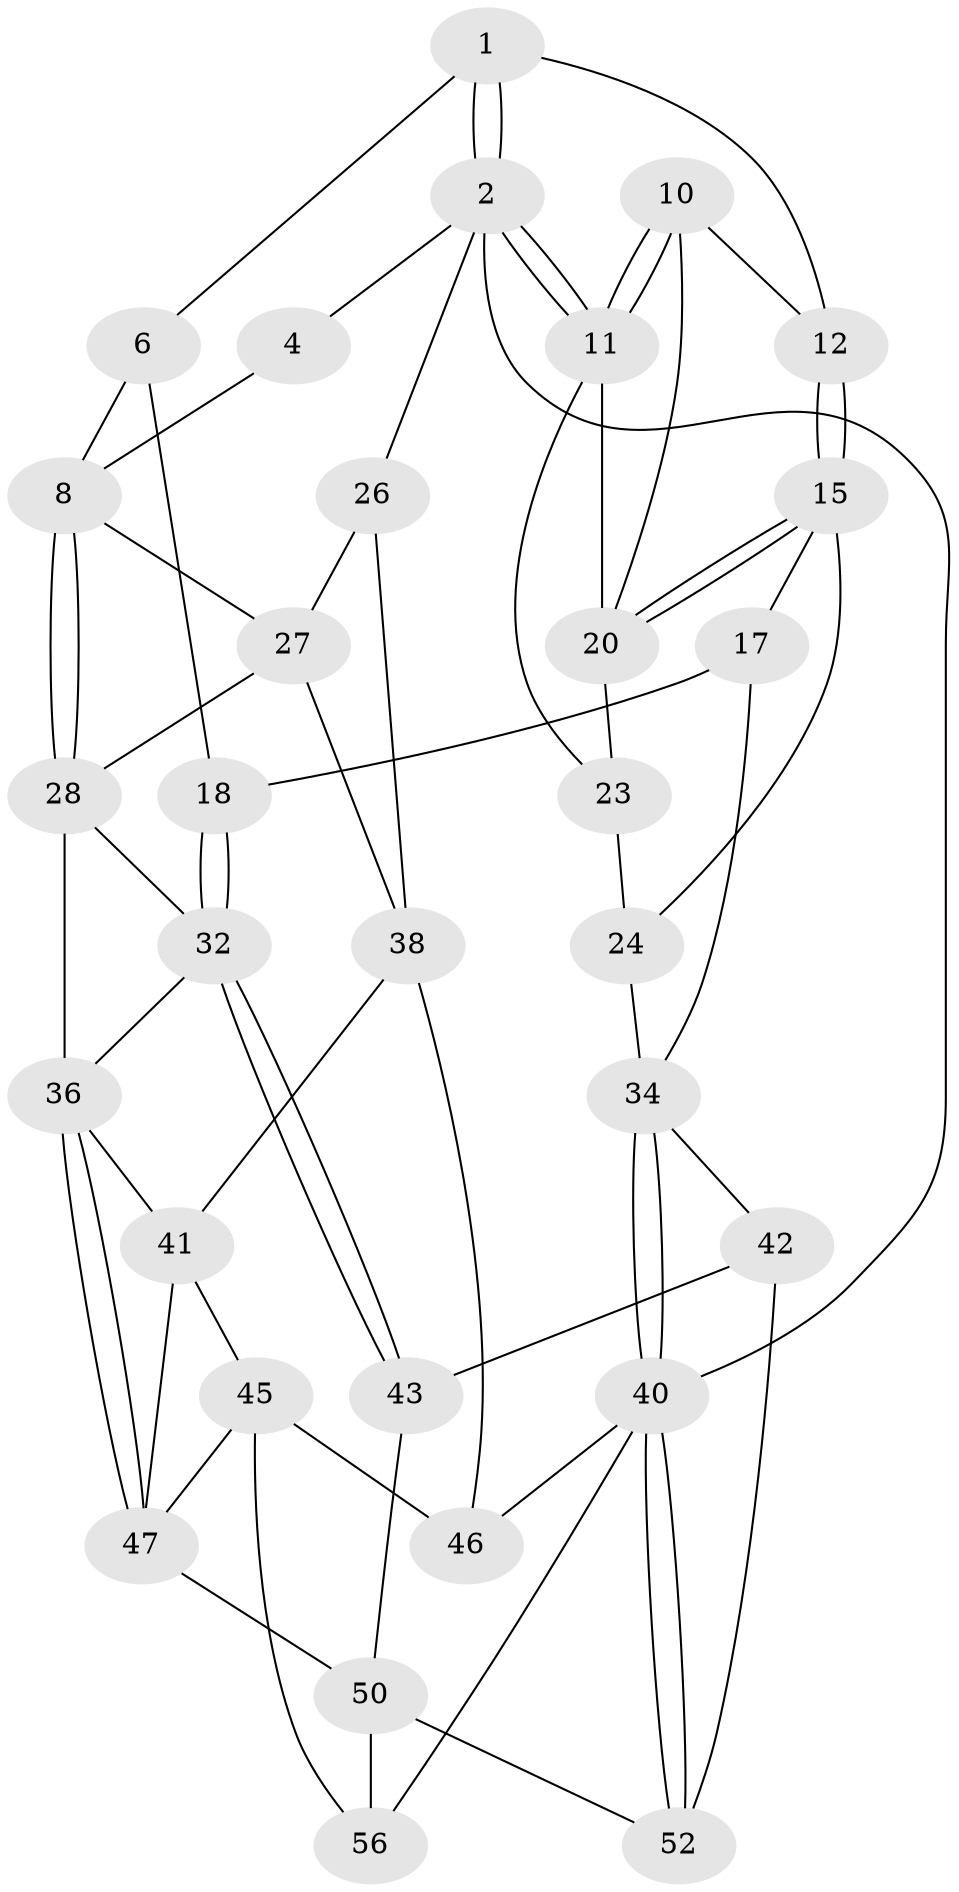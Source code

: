 // original degree distribution, {4: 0.26785714285714285, 6: 0.26785714285714285, 3: 0.05357142857142857, 5: 0.4107142857142857}
// Generated by graph-tools (version 1.1) at 2025/42/03/06/25 10:42:33]
// undirected, 31 vertices, 66 edges
graph export_dot {
graph [start="1"]
  node [color=gray90,style=filled];
  1 [pos="+0.5633065705156572+0",super="+5"];
  2 [pos="+1+0",super="+3"];
  4 [pos="+0.2062055051043775+0"];
  6 [pos="+0.5633980250936584+0",super="+7"];
  8 [pos="+0.22921514608668134+0.27632722958331263",super="+9"];
  10 [pos="+1+0",super="+14"];
  11 [pos="+1+0",super="+21"];
  12 [pos="+0.6110699672493114+0.02008412291042858",super="+13"];
  15 [pos="+0.6776790572327824+0.23106108987698246",super="+16"];
  17 [pos="+0.6226341057392468+0.4929013406073343"];
  18 [pos="+0.5984582182104966+0.4995347935204308",super="+19"];
  20 [pos="+0.8972283171611815+0.21945322028636505",super="+22"];
  23 [pos="+0.8593481438764965+0.3457550686459118",super="+25"];
  24 [pos="+0.8396622342495007+0.3736457325238215",super="+31"];
  26 [pos="+0+0.2618306492873262"];
  27 [pos="+0.05701939075301604+0.23741042448806252",super="+30"];
  28 [pos="+0.22968999772531962+0.4359923162470409",super="+29"];
  32 [pos="+0.510093945758583+0.6028666083145421",super="+33"];
  34 [pos="+1+0.7332578161602542",super="+35"];
  36 [pos="+0.41512760613676075+0.6564913311021527",super="+37"];
  38 [pos="+0.08541683749398304+0.5829105351037762",super="+39"];
  40 [pos="+1+1",super="+51"];
  41 [pos="+0.17653569338975292+0.6929904367002606",super="+44"];
  42 [pos="+0.8771298583543091+0.7016252407771189",super="+53"];
  43 [pos="+0.6107869920542747+0.8100654191293432",super="+49"];
  45 [pos="+0.05582126191999249+0.8114115887860655",super="+54"];
  46 [pos="+0+0.7381093069924991"];
  47 [pos="+0.36469842820179+0.8513976960470766",super="+48"];
  50 [pos="+0.4537352230768855+0.8957226332251735",super="+55"];
  52 [pos="+0.7488970574248214+1"];
  56 [pos="+0.15187710354944356+1"];
  1 -- 2;
  1 -- 2;
  1 -- 12;
  1 -- 6;
  2 -- 11;
  2 -- 11;
  2 -- 40 [weight=2];
  2 -- 26;
  2 -- 4;
  4 -- 8;
  6 -- 18 [weight=2];
  6 -- 8;
  8 -- 28;
  8 -- 28;
  8 -- 27;
  10 -- 11;
  10 -- 11;
  10 -- 20;
  10 -- 12;
  11 -- 23;
  11 -- 20;
  12 -- 15;
  12 -- 15;
  15 -- 20;
  15 -- 20;
  15 -- 24;
  15 -- 17;
  17 -- 18;
  17 -- 34;
  18 -- 32;
  18 -- 32;
  20 -- 23;
  23 -- 24 [weight=2];
  24 -- 34;
  26 -- 27;
  26 -- 38;
  27 -- 28;
  27 -- 38;
  28 -- 36;
  28 -- 32;
  32 -- 43;
  32 -- 43;
  32 -- 36;
  34 -- 40;
  34 -- 40;
  34 -- 42;
  36 -- 47;
  36 -- 47;
  36 -- 41;
  38 -- 41;
  38 -- 46;
  40 -- 52;
  40 -- 52;
  40 -- 56;
  40 -- 46;
  41 -- 45;
  41 -- 47;
  42 -- 43 [weight=2];
  42 -- 52;
  43 -- 50;
  45 -- 46;
  45 -- 56;
  45 -- 47;
  47 -- 50;
  50 -- 56;
  50 -- 52;
}

